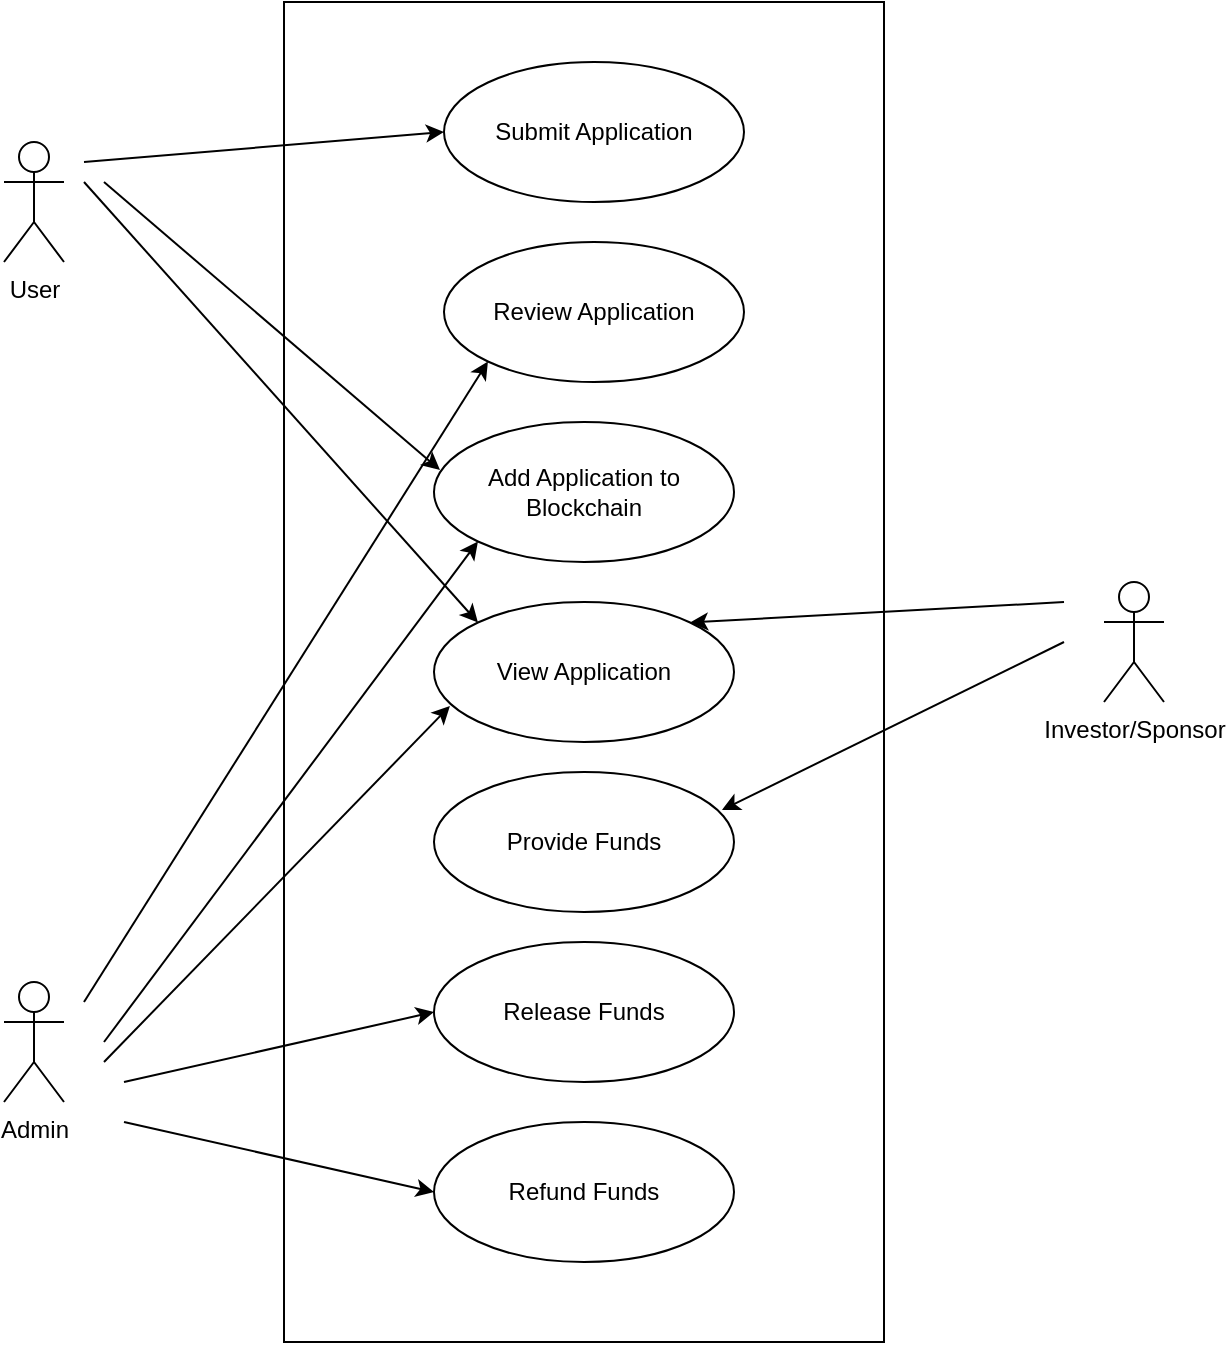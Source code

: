 <mxfile version="16.4.0" type="device" pages="2"><diagram id="Zy9JBJ4ZX3qRkWmX8o7d" name="UseCase"><mxGraphModel dx="2062" dy="857" grid="1" gridSize="10" guides="1" tooltips="1" connect="1" arrows="1" fold="1" page="1" pageScale="1" pageWidth="850" pageHeight="1100" math="0" shadow="0"><root><mxCell id="0"/><mxCell id="1" parent="0"/><mxCell id="dHf0Q_xb1PKBUZ8-v8p1-1" value="User&lt;br&gt;" style="shape=umlActor;verticalLabelPosition=bottom;verticalAlign=top;html=1;outlineConnect=0;" parent="1" vertex="1"><mxGeometry x="130" y="200" width="30" height="60" as="geometry"/></mxCell><mxCell id="dHf0Q_xb1PKBUZ8-v8p1-2" value="Admin" style="shape=umlActor;verticalLabelPosition=bottom;verticalAlign=top;html=1;outlineConnect=0;" parent="1" vertex="1"><mxGeometry x="130" y="620" width="30" height="60" as="geometry"/></mxCell><mxCell id="dHf0Q_xb1PKBUZ8-v8p1-3" value="Investor/Sponsor" style="shape=umlActor;verticalLabelPosition=bottom;verticalAlign=top;html=1;outlineConnect=0;" parent="1" vertex="1"><mxGeometry x="680" y="420" width="30" height="60" as="geometry"/></mxCell><mxCell id="dHf0Q_xb1PKBUZ8-v8p1-5" value="" style="rounded=0;whiteSpace=wrap;html=1;" parent="1" vertex="1"><mxGeometry x="270" y="130" width="300" height="670" as="geometry"/></mxCell><mxCell id="dHf0Q_xb1PKBUZ8-v8p1-7" value="Submit Application" style="ellipse;whiteSpace=wrap;html=1;" parent="1" vertex="1"><mxGeometry x="350" y="160" width="150" height="70" as="geometry"/></mxCell><mxCell id="dHf0Q_xb1PKBUZ8-v8p1-12" value="Review Application" style="ellipse;whiteSpace=wrap;html=1;" parent="1" vertex="1"><mxGeometry x="350" y="250" width="150" height="70" as="geometry"/></mxCell><mxCell id="dHf0Q_xb1PKBUZ8-v8p1-13" value="" style="endArrow=classic;html=1;rounded=0;entryX=0;entryY=0.5;entryDx=0;entryDy=0;" parent="1" target="dHf0Q_xb1PKBUZ8-v8p1-7" edge="1"><mxGeometry width="50" height="50" relative="1" as="geometry"><mxPoint x="170" y="210" as="sourcePoint"/><mxPoint x="230" y="190" as="targetPoint"/></mxGeometry></mxCell><mxCell id="dHf0Q_xb1PKBUZ8-v8p1-14" value="" style="endArrow=classic;html=1;rounded=0;entryX=0;entryY=1;entryDx=0;entryDy=0;" parent="1" target="dHf0Q_xb1PKBUZ8-v8p1-12" edge="1"><mxGeometry width="50" height="50" relative="1" as="geometry"><mxPoint x="170" y="630" as="sourcePoint"/><mxPoint x="380" y="460" as="targetPoint"/></mxGeometry></mxCell><mxCell id="--Sjh3XW9qklX3n09MD7-1" value="Add Application to Blockchain" style="ellipse;whiteSpace=wrap;html=1;" parent="1" vertex="1"><mxGeometry x="345" y="340" width="150" height="70" as="geometry"/></mxCell><mxCell id="--Sjh3XW9qklX3n09MD7-2" value="" style="endArrow=classic;html=1;rounded=0;entryX=0;entryY=1;entryDx=0;entryDy=0;" parent="1" target="--Sjh3XW9qklX3n09MD7-1" edge="1"><mxGeometry width="50" height="50" relative="1" as="geometry"><mxPoint x="180" y="650" as="sourcePoint"/><mxPoint x="290" y="420" as="targetPoint"/></mxGeometry></mxCell><mxCell id="--Sjh3XW9qklX3n09MD7-3" value="View Application" style="ellipse;whiteSpace=wrap;html=1;" parent="1" vertex="1"><mxGeometry x="345" y="430" width="150" height="70" as="geometry"/></mxCell><mxCell id="--Sjh3XW9qklX3n09MD7-4" value="" style="endArrow=classic;html=1;rounded=0;entryX=0;entryY=0;entryDx=0;entryDy=0;" parent="1" target="--Sjh3XW9qklX3n09MD7-3" edge="1"><mxGeometry width="50" height="50" relative="1" as="geometry"><mxPoint x="170" y="220" as="sourcePoint"/><mxPoint x="430" y="420" as="targetPoint"/></mxGeometry></mxCell><mxCell id="--Sjh3XW9qklX3n09MD7-5" value="" style="endArrow=classic;html=1;rounded=0;entryX=0.053;entryY=0.743;entryDx=0;entryDy=0;entryPerimeter=0;" parent="1" target="--Sjh3XW9qklX3n09MD7-3" edge="1"><mxGeometry width="50" height="50" relative="1" as="geometry"><mxPoint x="180" y="660" as="sourcePoint"/><mxPoint x="430" y="420" as="targetPoint"/></mxGeometry></mxCell><mxCell id="--Sjh3XW9qklX3n09MD7-6" value="" style="endArrow=classic;html=1;rounded=0;entryX=1;entryY=0;entryDx=0;entryDy=0;" parent="1" target="--Sjh3XW9qklX3n09MD7-3" edge="1"><mxGeometry width="50" height="50" relative="1" as="geometry"><mxPoint x="660" y="430" as="sourcePoint"/><mxPoint x="430" y="420" as="targetPoint"/></mxGeometry></mxCell><mxCell id="--Sjh3XW9qklX3n09MD7-7" value="Provide Funds" style="ellipse;whiteSpace=wrap;html=1;" parent="1" vertex="1"><mxGeometry x="345" y="515" width="150" height="70" as="geometry"/></mxCell><mxCell id="--Sjh3XW9qklX3n09MD7-8" value="" style="endArrow=classic;html=1;rounded=0;entryX=0.96;entryY=0.271;entryDx=0;entryDy=0;entryPerimeter=0;" parent="1" target="--Sjh3XW9qklX3n09MD7-7" edge="1"><mxGeometry width="50" height="50" relative="1" as="geometry"><mxPoint x="660" y="450" as="sourcePoint"/><mxPoint x="430" y="420" as="targetPoint"/></mxGeometry></mxCell><mxCell id="--Sjh3XW9qklX3n09MD7-10" value="Release Funds" style="ellipse;whiteSpace=wrap;html=1;" parent="1" vertex="1"><mxGeometry x="345" y="600" width="150" height="70" as="geometry"/></mxCell><mxCell id="--Sjh3XW9qklX3n09MD7-13" value="" style="endArrow=classic;html=1;rounded=0;entryX=0;entryY=0.5;entryDx=0;entryDy=0;" parent="1" target="--Sjh3XW9qklX3n09MD7-10" edge="1"><mxGeometry width="50" height="50" relative="1" as="geometry"><mxPoint x="190" y="670" as="sourcePoint"/><mxPoint x="430" y="420" as="targetPoint"/></mxGeometry></mxCell><mxCell id="--Sjh3XW9qklX3n09MD7-14" value="Refund Funds" style="ellipse;whiteSpace=wrap;html=1;" parent="1" vertex="1"><mxGeometry x="345" y="690" width="150" height="70" as="geometry"/></mxCell><mxCell id="--Sjh3XW9qklX3n09MD7-15" value="" style="endArrow=classic;html=1;rounded=0;entryX=0;entryY=0.5;entryDx=0;entryDy=0;" parent="1" target="--Sjh3XW9qklX3n09MD7-14" edge="1"><mxGeometry width="50" height="50" relative="1" as="geometry"><mxPoint x="190" y="690" as="sourcePoint"/><mxPoint x="430" y="420" as="targetPoint"/></mxGeometry></mxCell><mxCell id="QgekcgrwTAzfLdByp8yF-1" value="" style="endArrow=classic;html=1;rounded=0;entryX=0.02;entryY=0.343;entryDx=0;entryDy=0;entryPerimeter=0;" parent="1" target="--Sjh3XW9qklX3n09MD7-1" edge="1"><mxGeometry width="50" height="50" relative="1" as="geometry"><mxPoint x="180" y="220" as="sourcePoint"/><mxPoint x="360" y="205" as="targetPoint"/></mxGeometry></mxCell></root></mxGraphModel></diagram><diagram id="03XG2faqjAo5D18Cz1Bb" name="SequenceDiagram"><mxGraphModel dx="1718" dy="714" grid="1" gridSize="10" guides="1" tooltips="1" connect="1" arrows="1" fold="1" page="1" pageScale="1" pageWidth="850" pageHeight="1100" math="0" shadow="0"><root><mxCell id="uksnth8ftEQH9rIrSXa0-0"/><mxCell id="uksnth8ftEQH9rIrSXa0-1" parent="uksnth8ftEQH9rIrSXa0-0"/><mxCell id="nfOKi13fzPoCCN6vLxXC-1" value="" style="endArrow=none;dashed=1;html=1;rounded=0;startArrow=none;" parent="uksnth8ftEQH9rIrSXa0-1" source="Wxb1cWb_dDyNpflznTS9-14" edge="1"><mxGeometry width="50" height="50" relative="1" as="geometry"><mxPoint x="179.58" y="570" as="sourcePoint"/><mxPoint x="179.58" y="220" as="targetPoint"/></mxGeometry></mxCell><mxCell id="nfOKi13fzPoCCN6vLxXC-2" value="User" style="shape=umlActor;verticalLabelPosition=bottom;verticalAlign=top;html=1;outlineConnect=0;" parent="uksnth8ftEQH9rIrSXa0-1" vertex="1"><mxGeometry x="165" y="130" width="30" height="60" as="geometry"/></mxCell><mxCell id="nfOKi13fzPoCCN6vLxXC-7" value="" style="endArrow=none;dashed=1;html=1;rounded=0;startArrow=none;" parent="uksnth8ftEQH9rIrSXa0-1" source="Wxb1cWb_dDyNpflznTS9-33" edge="1"><mxGeometry width="50" height="50" relative="1" as="geometry"><mxPoint x="289.58" y="570" as="sourcePoint"/><mxPoint x="289.58" y="220" as="targetPoint"/></mxGeometry></mxCell><mxCell id="nfOKi13fzPoCCN6vLxXC-8" value="Admin" style="shape=umlActor;verticalLabelPosition=bottom;verticalAlign=top;html=1;outlineConnect=0;" parent="uksnth8ftEQH9rIrSXa0-1" vertex="1"><mxGeometry x="275" y="130" width="30" height="60" as="geometry"/></mxCell><mxCell id="nfOKi13fzPoCCN6vLxXC-9" value="" style="endArrow=none;dashed=1;html=1;rounded=0;" parent="uksnth8ftEQH9rIrSXa0-1" edge="1"><mxGeometry width="50" height="50" relative="1" as="geometry"><mxPoint x="400" y="1890" as="sourcePoint"/><mxPoint x="399.58" y="220" as="targetPoint"/></mxGeometry></mxCell><mxCell id="nfOKi13fzPoCCN6vLxXC-10" value="Sponser" style="shape=umlActor;verticalLabelPosition=bottom;verticalAlign=top;html=1;outlineConnect=0;" parent="uksnth8ftEQH9rIrSXa0-1" vertex="1"><mxGeometry x="385" y="130" width="30" height="60" as="geometry"/></mxCell><mxCell id="NeM9doQDGKqxCgZ6xbvr-0" value="FrontEnd&amp;nbsp;&lt;br&gt;Controller" style="ellipse;shape=umlControl;whiteSpace=wrap;html=1;" parent="uksnth8ftEQH9rIrSXa0-1" vertex="1"><mxGeometry x="475" y="120" width="70" height="80" as="geometry"/></mxCell><mxCell id="Wxb1cWb_dDyNpflznTS9-0" value="" style="endArrow=none;dashed=1;html=1;rounded=0;startArrow=none;" parent="uksnth8ftEQH9rIrSXa0-1" source="Wxb1cWb_dDyNpflznTS9-16" edge="1"><mxGeometry width="50" height="50" relative="1" as="geometry"><mxPoint x="509.58" y="570" as="sourcePoint"/><mxPoint x="509.58" y="220" as="targetPoint"/></mxGeometry></mxCell><mxCell id="Wxb1cWb_dDyNpflznTS9-1" value="Blockchain (Database)" style="ellipse;shape=umlEntity;whiteSpace=wrap;html=1;" parent="uksnth8ftEQH9rIrSXa0-1" vertex="1"><mxGeometry x="990" y="130" width="70" height="70" as="geometry"/></mxCell><mxCell id="Wxb1cWb_dDyNpflznTS9-2" value="" style="endArrow=none;dashed=1;html=1;rounded=0;startArrow=none;" parent="uksnth8ftEQH9rIrSXa0-1" source="Wxb1cWb_dDyNpflznTS9-22" edge="1"><mxGeometry width="50" height="50" relative="1" as="geometry"><mxPoint x="1024.58" y="570" as="sourcePoint"/><mxPoint x="1024.58" y="220" as="targetPoint"/></mxGeometry></mxCell><mxCell id="Wxb1cWb_dDyNpflznTS9-3" value="Smart Contract&lt;br&gt;" style="ellipse;shape=umlControl;whiteSpace=wrap;html=1;" parent="uksnth8ftEQH9rIrSXa0-1" vertex="1"><mxGeometry x="860" y="120" width="70" height="80" as="geometry"/></mxCell><mxCell id="Wxb1cWb_dDyNpflznTS9-4" value="" style="endArrow=none;dashed=1;html=1;rounded=0;startArrow=none;" parent="uksnth8ftEQH9rIrSXa0-1" source="eIpQOOVHvCL9PMfpq_hJ-10" edge="1"><mxGeometry width="50" height="50" relative="1" as="geometry"><mxPoint x="895" y="890" as="sourcePoint"/><mxPoint x="894.58" y="220" as="targetPoint"/></mxGeometry></mxCell><mxCell id="Wxb1cWb_dDyNpflznTS9-7" value="Web3 API" style="ellipse;shape=umlControl;whiteSpace=wrap;html=1;" parent="uksnth8ftEQH9rIrSXa0-1" vertex="1"><mxGeometry x="605" y="120" width="70" height="80" as="geometry"/></mxCell><mxCell id="Wxb1cWb_dDyNpflznTS9-8" value="" style="endArrow=none;dashed=1;html=1;rounded=0;startArrow=none;" parent="uksnth8ftEQH9rIrSXa0-1" source="Wxb1cWb_dDyNpflznTS9-18" edge="1"><mxGeometry width="50" height="50" relative="1" as="geometry"><mxPoint x="639.58" y="570" as="sourcePoint"/><mxPoint x="639.58" y="220" as="targetPoint"/></mxGeometry></mxCell><mxCell id="Wxb1cWb_dDyNpflznTS9-11" value="Wallet&lt;br&gt;(MetaMask)" style="ellipse;shape=umlControl;whiteSpace=wrap;html=1;" parent="uksnth8ftEQH9rIrSXa0-1" vertex="1"><mxGeometry x="730" y="120" width="70" height="80" as="geometry"/></mxCell><mxCell id="Wxb1cWb_dDyNpflznTS9-12" value="" style="endArrow=none;dashed=1;html=1;rounded=0;startArrow=none;" parent="uksnth8ftEQH9rIrSXa0-1" source="eIpQOOVHvCL9PMfpq_hJ-2" edge="1"><mxGeometry width="50" height="50" relative="1" as="geometry"><mxPoint x="765" y="890" as="sourcePoint"/><mxPoint x="764.58" y="220" as="targetPoint"/></mxGeometry></mxCell><mxCell id="Wxb1cWb_dDyNpflznTS9-14" value="" style="html=1;points=[];perimeter=orthogonalPerimeter;" parent="uksnth8ftEQH9rIrSXa0-1" vertex="1"><mxGeometry x="175" y="240" width="10" height="120" as="geometry"/></mxCell><mxCell id="Wxb1cWb_dDyNpflznTS9-15" value="" style="endArrow=none;dashed=1;html=1;rounded=0;startArrow=none;" parent="uksnth8ftEQH9rIrSXa0-1" source="ZSIbeU9bjB1g7K3B0D74-10" target="Wxb1cWb_dDyNpflznTS9-14" edge="1"><mxGeometry width="50" height="50" relative="1" as="geometry"><mxPoint x="180" y="770" as="sourcePoint"/><mxPoint x="179.58" y="220" as="targetPoint"/></mxGeometry></mxCell><mxCell id="Wxb1cWb_dDyNpflznTS9-16" value="" style="html=1;points=[];perimeter=orthogonalPerimeter;" parent="uksnth8ftEQH9rIrSXa0-1" vertex="1"><mxGeometry x="505" y="240" width="10" height="750" as="geometry"/></mxCell><mxCell id="Wxb1cWb_dDyNpflznTS9-17" value="" style="endArrow=none;dashed=1;html=1;rounded=0;" parent="uksnth8ftEQH9rIrSXa0-1" target="Wxb1cWb_dDyNpflznTS9-16" edge="1"><mxGeometry width="50" height="50" relative="1" as="geometry"><mxPoint x="510" y="1890" as="sourcePoint"/><mxPoint x="509.58" y="220" as="targetPoint"/></mxGeometry></mxCell><mxCell id="Wxb1cWb_dDyNpflznTS9-18" value="" style="html=1;points=[];perimeter=orthogonalPerimeter;" parent="uksnth8ftEQH9rIrSXa0-1" vertex="1"><mxGeometry x="635" y="240" width="10" height="310" as="geometry"/></mxCell><mxCell id="Wxb1cWb_dDyNpflznTS9-19" value="" style="endArrow=none;dashed=1;html=1;rounded=0;startArrow=none;" parent="uksnth8ftEQH9rIrSXa0-1" source="eIpQOOVHvCL9PMfpq_hJ-17" target="Wxb1cWb_dDyNpflznTS9-18" edge="1"><mxGeometry width="50" height="50" relative="1" as="geometry"><mxPoint x="640" y="1010" as="sourcePoint"/><mxPoint x="639.58" y="220" as="targetPoint"/></mxGeometry></mxCell><mxCell id="Wxb1cWb_dDyNpflznTS9-20" value="" style="html=1;points=[];perimeter=orthogonalPerimeter;" parent="uksnth8ftEQH9rIrSXa0-1" vertex="1"><mxGeometry x="760" y="240" width="10" height="310" as="geometry"/></mxCell><mxCell id="Wxb1cWb_dDyNpflznTS9-21" value="" style="html=1;points=[];perimeter=orthogonalPerimeter;" parent="uksnth8ftEQH9rIrSXa0-1" vertex="1"><mxGeometry x="890" y="300" width="10" height="240" as="geometry"/></mxCell><mxCell id="Wxb1cWb_dDyNpflznTS9-22" value="" style="html=1;points=[];perimeter=orthogonalPerimeter;" parent="uksnth8ftEQH9rIrSXa0-1" vertex="1"><mxGeometry x="1020" y="310" width="10" height="230" as="geometry"/></mxCell><mxCell id="Wxb1cWb_dDyNpflznTS9-23" value="" style="endArrow=none;dashed=1;html=1;rounded=0;startArrow=none;" parent="uksnth8ftEQH9rIrSXa0-1" source="eIpQOOVHvCL9PMfpq_hJ-32" target="Wxb1cWb_dDyNpflznTS9-22" edge="1"><mxGeometry width="50" height="50" relative="1" as="geometry"><mxPoint x="1025" y="1150" as="sourcePoint"/><mxPoint x="1024.58" y="220" as="targetPoint"/></mxGeometry></mxCell><mxCell id="Wxb1cWb_dDyNpflznTS9-25" value="Provide&amp;nbsp;Details" style="html=1;verticalAlign=bottom;endArrow=block;rounded=0;" parent="uksnth8ftEQH9rIrSXa0-1" edge="1"><mxGeometry width="80" relative="1" as="geometry"><mxPoint x="185" y="270" as="sourcePoint"/><mxPoint x="500" y="270" as="targetPoint"/></mxGeometry></mxCell><mxCell id="Wxb1cWb_dDyNpflznTS9-26" value="Submit Application" style="html=1;verticalAlign=bottom;endArrow=block;rounded=0;" parent="uksnth8ftEQH9rIrSXa0-1" edge="1"><mxGeometry width="80" relative="1" as="geometry"><mxPoint x="515" y="270" as="sourcePoint"/><mxPoint x="630" y="270" as="targetPoint"/></mxGeometry></mxCell><mxCell id="Wxb1cWb_dDyNpflznTS9-27" value="Transaction&lt;br&gt;Authentication" style="html=1;verticalAlign=bottom;endArrow=block;rounded=0;" parent="uksnth8ftEQH9rIrSXa0-1" edge="1"><mxGeometry width="80" relative="1" as="geometry"><mxPoint x="645" y="270" as="sourcePoint"/><mxPoint x="760" y="270" as="targetPoint"/></mxGeometry></mxCell><mxCell id="Wxb1cWb_dDyNpflznTS9-28" value="Authentication&lt;br&gt;&amp;nbsp;Confirmation" style="html=1;verticalAlign=bottom;endArrow=open;dashed=1;endSize=8;rounded=0;" parent="uksnth8ftEQH9rIrSXa0-1" target="Wxb1cWb_dDyNpflznTS9-14" edge="1"><mxGeometry x="-0.789" y="20" relative="1" as="geometry"><mxPoint x="760" y="300" as="sourcePoint"/><mxPoint x="680" y="300" as="targetPoint"/><mxPoint as="offset"/></mxGeometry></mxCell><mxCell id="Wxb1cWb_dDyNpflznTS9-29" value="Authenticate&amp;nbsp;" style="html=1;verticalAlign=bottom;endArrow=block;rounded=0;" parent="uksnth8ftEQH9rIrSXa0-1" edge="1"><mxGeometry width="80" relative="1" as="geometry"><mxPoint x="185" y="330" as="sourcePoint"/><mxPoint x="757" y="330" as="targetPoint"/></mxGeometry></mxCell><mxCell id="Wxb1cWb_dDyNpflznTS9-30" value="Add Application" style="html=1;verticalAlign=bottom;endArrow=block;rounded=0;" parent="uksnth8ftEQH9rIrSXa0-1" edge="1"><mxGeometry width="80" relative="1" as="geometry"><mxPoint x="770" y="330" as="sourcePoint"/><mxPoint x="890" y="330" as="targetPoint"/></mxGeometry></mxCell><mxCell id="Wxb1cWb_dDyNpflznTS9-31" value="Add to Blockchain" style="html=1;verticalAlign=bottom;endArrow=block;rounded=0;" parent="uksnth8ftEQH9rIrSXa0-1" edge="1"><mxGeometry width="80" relative="1" as="geometry"><mxPoint x="900" y="330" as="sourcePoint"/><mxPoint x="1020" y="330" as="targetPoint"/></mxGeometry></mxCell><mxCell id="Wxb1cWb_dDyNpflznTS9-33" value="" style="html=1;points=[];perimeter=orthogonalPerimeter;" parent="uksnth8ftEQH9rIrSXa0-1" vertex="1"><mxGeometry x="285" y="350" width="10" height="140" as="geometry"/></mxCell><mxCell id="Wxb1cWb_dDyNpflznTS9-34" value="" style="endArrow=none;dashed=1;html=1;rounded=0;startArrow=none;" parent="uksnth8ftEQH9rIrSXa0-1" source="ZSIbeU9bjB1g7K3B0D74-8" target="Wxb1cWb_dDyNpflznTS9-33" edge="1"><mxGeometry width="50" height="50" relative="1" as="geometry"><mxPoint x="290" y="770.833" as="sourcePoint"/><mxPoint x="289.58" y="220" as="targetPoint"/></mxGeometry></mxCell><mxCell id="Wxb1cWb_dDyNpflznTS9-35" value="View Pending Applications" style="html=1;verticalAlign=bottom;endArrow=block;rounded=0;" parent="uksnth8ftEQH9rIrSXa0-1" edge="1"><mxGeometry width="80" relative="1" as="geometry"><mxPoint x="295" y="360" as="sourcePoint"/><mxPoint x="500" y="360" as="targetPoint"/></mxGeometry></mxCell><mxCell id="Wxb1cWb_dDyNpflznTS9-36" value="View Applications" style="html=1;verticalAlign=bottom;endArrow=block;rounded=0;" parent="uksnth8ftEQH9rIrSXa0-1" edge="1"><mxGeometry width="80" relative="1" as="geometry"><mxPoint x="515" y="360" as="sourcePoint"/><mxPoint x="630" y="360" as="targetPoint"/></mxGeometry></mxCell><mxCell id="Wxb1cWb_dDyNpflznTS9-37" value="View Applications" style="html=1;verticalAlign=bottom;endArrow=block;rounded=0;" parent="uksnth8ftEQH9rIrSXa0-1" edge="1"><mxGeometry width="80" relative="1" as="geometry"><mxPoint x="645" y="360" as="sourcePoint"/><mxPoint x="880" y="360" as="targetPoint"/></mxGeometry></mxCell><mxCell id="Wxb1cWb_dDyNpflznTS9-38" value="Get Application" style="html=1;verticalAlign=bottom;endArrow=block;rounded=0;" parent="uksnth8ftEQH9rIrSXa0-1" edge="1"><mxGeometry width="80" relative="1" as="geometry"><mxPoint x="900" y="360" as="sourcePoint"/><mxPoint x="1010" y="360" as="targetPoint"/></mxGeometry></mxCell><mxCell id="Wxb1cWb_dDyNpflznTS9-39" value="Applications" style="html=1;verticalAlign=bottom;endArrow=open;dashed=1;endSize=8;rounded=0;" parent="uksnth8ftEQH9rIrSXa0-1" edge="1"><mxGeometry relative="1" as="geometry"><mxPoint x="1020" y="384.58" as="sourcePoint"/><mxPoint x="520" y="385" as="targetPoint"/></mxGeometry></mxCell><mxCell id="Wxb1cWb_dDyNpflznTS9-40" value="Pending Applications" style="html=1;verticalAlign=bottom;endArrow=open;dashed=1;endSize=8;rounded=0;" parent="uksnth8ftEQH9rIrSXa0-1" edge="1"><mxGeometry relative="1" as="geometry"><mxPoint x="505" y="384.58" as="sourcePoint"/><mxPoint x="300" y="385" as="targetPoint"/></mxGeometry></mxCell><mxCell id="Wxb1cWb_dDyNpflznTS9-41" value="Approve/Reject Application" style="html=1;verticalAlign=bottom;endArrow=block;rounded=0;" parent="uksnth8ftEQH9rIrSXa0-1" edge="1"><mxGeometry width="80" relative="1" as="geometry"><mxPoint x="295" y="420" as="sourcePoint"/><mxPoint x="500" y="420" as="targetPoint"/></mxGeometry></mxCell><mxCell id="dFSs4B_VdGzSyK7x8i8S-0" value="Update Application" style="html=1;verticalAlign=bottom;endArrow=block;rounded=0;" parent="uksnth8ftEQH9rIrSXa0-1" edge="1"><mxGeometry width="80" relative="1" as="geometry"><mxPoint x="515" y="420" as="sourcePoint"/><mxPoint x="630" y="420" as="targetPoint"/></mxGeometry></mxCell><mxCell id="dFSs4B_VdGzSyK7x8i8S-1" value="Transaction &lt;br&gt;Authentication" style="html=1;verticalAlign=bottom;endArrow=block;rounded=0;" parent="uksnth8ftEQH9rIrSXa0-1" edge="1"><mxGeometry x="0.048" width="80" relative="1" as="geometry"><mxPoint x="645" y="420" as="sourcePoint"/><mxPoint x="750" y="420" as="targetPoint"/><mxPoint as="offset"/></mxGeometry></mxCell><mxCell id="dFSs4B_VdGzSyK7x8i8S-2" value="Authentication&lt;br&gt;&amp;nbsp;Confirmation" style="html=1;verticalAlign=bottom;endArrow=open;dashed=1;endSize=8;rounded=0;" parent="uksnth8ftEQH9rIrSXa0-1" edge="1"><mxGeometry x="-0.789" y="20" relative="1" as="geometry"><mxPoint x="760" y="440" as="sourcePoint"/><mxPoint x="300" y="440" as="targetPoint"/><mxPoint as="offset"/></mxGeometry></mxCell><mxCell id="dFSs4B_VdGzSyK7x8i8S-4" value="Authenticate" style="html=1;verticalAlign=bottom;endArrow=block;rounded=0;" parent="uksnth8ftEQH9rIrSXa0-1" edge="1"><mxGeometry width="80" relative="1" as="geometry"><mxPoint x="295" y="470" as="sourcePoint"/><mxPoint x="750" y="470" as="targetPoint"/></mxGeometry></mxCell><mxCell id="dFSs4B_VdGzSyK7x8i8S-5" value="Update Application" style="html=1;verticalAlign=bottom;endArrow=block;rounded=0;" parent="uksnth8ftEQH9rIrSXa0-1" edge="1"><mxGeometry width="80" relative="1" as="geometry"><mxPoint x="770" y="470" as="sourcePoint"/><mxPoint x="880" y="470" as="targetPoint"/></mxGeometry></mxCell><mxCell id="dFSs4B_VdGzSyK7x8i8S-6" value="Add to Blockchain" style="html=1;verticalAlign=bottom;endArrow=block;rounded=0;" parent="uksnth8ftEQH9rIrSXa0-1" edge="1"><mxGeometry width="80" relative="1" as="geometry"><mxPoint x="900" y="470" as="sourcePoint"/><mxPoint x="1020" y="470" as="targetPoint"/></mxGeometry></mxCell><mxCell id="ZSIbeU9bjB1g7K3B0D74-1" value="Get Application Details" style="html=1;verticalAlign=bottom;endArrow=block;rounded=0;" parent="uksnth8ftEQH9rIrSXa0-1" edge="1"><mxGeometry width="80" relative="1" as="geometry"><mxPoint x="515" y="500" as="sourcePoint"/><mxPoint x="630" y="500" as="targetPoint"/></mxGeometry></mxCell><mxCell id="ZSIbeU9bjB1g7K3B0D74-2" value="Get Application Details" style="html=1;verticalAlign=bottom;endArrow=block;rounded=0;" parent="uksnth8ftEQH9rIrSXa0-1" edge="1"><mxGeometry width="80" relative="1" as="geometry"><mxPoint x="645" y="500" as="sourcePoint"/><mxPoint x="880" y="500" as="targetPoint"/></mxGeometry></mxCell><mxCell id="ZSIbeU9bjB1g7K3B0D74-4" value="Get Details" style="html=1;verticalAlign=bottom;endArrow=block;rounded=0;" parent="uksnth8ftEQH9rIrSXa0-1" edge="1"><mxGeometry width="80" relative="1" as="geometry"><mxPoint x="900" y="500" as="sourcePoint"/><mxPoint x="1010" y="500" as="targetPoint"/></mxGeometry></mxCell><mxCell id="ZSIbeU9bjB1g7K3B0D74-5" value="Application Details" style="html=1;verticalAlign=bottom;endArrow=open;dashed=1;endSize=8;rounded=0;" parent="uksnth8ftEQH9rIrSXa0-1" edge="1"><mxGeometry relative="1" as="geometry"><mxPoint x="1020" y="530" as="sourcePoint"/><mxPoint x="520" y="530" as="targetPoint"/></mxGeometry></mxCell><mxCell id="ZSIbeU9bjB1g7K3B0D74-7" value="" style="html=1;points=[];perimeter=orthogonalPerimeter;" parent="uksnth8ftEQH9rIrSXa0-1" vertex="1"><mxGeometry x="395" y="550" width="10" height="250" as="geometry"/></mxCell><mxCell id="ZSIbeU9bjB1g7K3B0D74-8" value="" style="html=1;points=[];perimeter=orthogonalPerimeter;" parent="uksnth8ftEQH9rIrSXa0-1" vertex="1"><mxGeometry x="285" y="550" width="10" height="140" as="geometry"/></mxCell><mxCell id="ZSIbeU9bjB1g7K3B0D74-9" value="" style="endArrow=none;dashed=1;html=1;rounded=0;startArrow=none;" parent="uksnth8ftEQH9rIrSXa0-1" source="eIpQOOVHvCL9PMfpq_hJ-26" target="ZSIbeU9bjB1g7K3B0D74-8" edge="1"><mxGeometry width="50" height="50" relative="1" as="geometry"><mxPoint x="290" y="1150" as="sourcePoint"/><mxPoint x="290" y="490" as="targetPoint"/></mxGeometry></mxCell><mxCell id="ZSIbeU9bjB1g7K3B0D74-10" value="" style="html=1;points=[];perimeter=orthogonalPerimeter;" parent="uksnth8ftEQH9rIrSXa0-1" vertex="1"><mxGeometry x="175" y="550" width="10" height="140" as="geometry"/></mxCell><mxCell id="ZSIbeU9bjB1g7K3B0D74-11" value="" style="endArrow=none;dashed=1;html=1;rounded=0;startArrow=none;" parent="uksnth8ftEQH9rIrSXa0-1" source="tftpNTv-DVqLeaWmgD3U-3" target="ZSIbeU9bjB1g7K3B0D74-10" edge="1"><mxGeometry width="50" height="50" relative="1" as="geometry"><mxPoint x="180" y="1330" as="sourcePoint"/><mxPoint x="180" y="360" as="targetPoint"/></mxGeometry></mxCell><mxCell id="rqhKUWP6pF3QXV8z4ZJy-3" value="View Applications" style="html=1;verticalAlign=bottom;endArrow=block;rounded=0;" parent="uksnth8ftEQH9rIrSXa0-1" edge="1"><mxGeometry width="80" relative="1" as="geometry"><mxPoint x="185" y="570" as="sourcePoint"/><mxPoint x="500" y="570" as="targetPoint"/></mxGeometry></mxCell><mxCell id="rqhKUWP6pF3QXV8z4ZJy-4" value="View Applications" style="html=1;verticalAlign=bottom;endArrow=block;rounded=0;" parent="uksnth8ftEQH9rIrSXa0-1" edge="1"><mxGeometry width="80" relative="1" as="geometry"><mxPoint x="295" y="590" as="sourcePoint"/><mxPoint x="500" y="590" as="targetPoint"/></mxGeometry></mxCell><mxCell id="rqhKUWP6pF3QXV8z4ZJy-5" value="View Applications" style="html=1;verticalAlign=bottom;endArrow=block;rounded=0;" parent="uksnth8ftEQH9rIrSXa0-1" edge="1"><mxGeometry width="80" relative="1" as="geometry"><mxPoint x="405" y="610" as="sourcePoint"/><mxPoint x="500" y="610" as="targetPoint"/></mxGeometry></mxCell><mxCell id="rqhKUWP6pF3QXV8z4ZJy-6" value="Display Applications" style="html=1;verticalAlign=bottom;endArrow=open;dashed=1;endSize=8;rounded=0;" parent="uksnth8ftEQH9rIrSXa0-1" edge="1"><mxGeometry relative="1" as="geometry"><mxPoint x="505" y="640" as="sourcePoint"/><mxPoint x="190" y="640" as="targetPoint"/></mxGeometry></mxCell><mxCell id="rqhKUWP6pF3QXV8z4ZJy-7" value="Display Applications" style="html=1;verticalAlign=bottom;endArrow=open;dashed=1;endSize=8;rounded=0;" parent="uksnth8ftEQH9rIrSXa0-1" edge="1"><mxGeometry relative="1" as="geometry"><mxPoint x="505" y="660" as="sourcePoint"/><mxPoint x="300" y="660" as="targetPoint"/></mxGeometry></mxCell><mxCell id="rqhKUWP6pF3QXV8z4ZJy-8" value="Display Applications" style="html=1;verticalAlign=bottom;endArrow=open;dashed=1;endSize=8;rounded=0;" parent="uksnth8ftEQH9rIrSXa0-1" target="ZSIbeU9bjB1g7K3B0D74-7" edge="1"><mxGeometry relative="1" as="geometry"><mxPoint x="500" y="680" as="sourcePoint"/><mxPoint x="415" y="680" as="targetPoint"/></mxGeometry></mxCell><mxCell id="eIpQOOVHvCL9PMfpq_hJ-0" value="Donate" style="html=1;verticalAlign=bottom;endArrow=block;rounded=0;" parent="uksnth8ftEQH9rIrSXa0-1" edge="1"><mxGeometry width="80" relative="1" as="geometry"><mxPoint x="405" y="710" as="sourcePoint"/><mxPoint x="500" y="710" as="targetPoint"/></mxGeometry></mxCell><mxCell id="eIpQOOVHvCL9PMfpq_hJ-2" value="" style="html=1;points=[];perimeter=orthogonalPerimeter;" parent="uksnth8ftEQH9rIrSXa0-1" vertex="1"><mxGeometry x="760" y="690" width="10" height="100" as="geometry"/></mxCell><mxCell id="eIpQOOVHvCL9PMfpq_hJ-3" value="" style="endArrow=none;dashed=1;html=1;rounded=0;startArrow=none;" parent="uksnth8ftEQH9rIrSXa0-1" source="eIpQOOVHvCL9PMfpq_hJ-22" target="eIpQOOVHvCL9PMfpq_hJ-2" edge="1"><mxGeometry width="50" height="50" relative="1" as="geometry"><mxPoint x="765" y="1150" as="sourcePoint"/><mxPoint x="764.58" y="220" as="targetPoint"/></mxGeometry></mxCell><mxCell id="eIpQOOVHvCL9PMfpq_hJ-4" value="Donate" style="html=1;verticalAlign=bottom;endArrow=block;rounded=0;" parent="uksnth8ftEQH9rIrSXa0-1" edge="1"><mxGeometry width="80" relative="1" as="geometry"><mxPoint x="515" y="710" as="sourcePoint"/><mxPoint x="750" y="710" as="targetPoint"/></mxGeometry></mxCell><mxCell id="eIpQOOVHvCL9PMfpq_hJ-6" value="Authentication&lt;br&gt;Confirmation" style="html=1;verticalAlign=bottom;endArrow=open;dashed=1;endSize=8;rounded=0;" parent="uksnth8ftEQH9rIrSXa0-1" edge="1"><mxGeometry relative="1" as="geometry"><mxPoint x="760" y="740" as="sourcePoint"/><mxPoint x="410" y="740" as="targetPoint"/></mxGeometry></mxCell><mxCell id="eIpQOOVHvCL9PMfpq_hJ-7" value="Authenticate" style="html=1;verticalAlign=bottom;endArrow=block;rounded=0;" parent="uksnth8ftEQH9rIrSXa0-1" edge="1"><mxGeometry width="80" relative="1" as="geometry"><mxPoint x="405" y="770" as="sourcePoint"/><mxPoint x="750" y="770" as="targetPoint"/></mxGeometry></mxCell><mxCell id="eIpQOOVHvCL9PMfpq_hJ-9" value="Receive Donation" style="html=1;verticalAlign=bottom;endArrow=block;rounded=0;" parent="uksnth8ftEQH9rIrSXa0-1" edge="1"><mxGeometry width="80" relative="1" as="geometry"><mxPoint x="770" y="770" as="sourcePoint"/><mxPoint x="880" y="770" as="targetPoint"/></mxGeometry></mxCell><mxCell id="eIpQOOVHvCL9PMfpq_hJ-10" value="" style="html=1;points=[];perimeter=orthogonalPerimeter;" parent="uksnth8ftEQH9rIrSXa0-1" vertex="1"><mxGeometry x="890" y="750" width="10" height="40" as="geometry"/></mxCell><mxCell id="eIpQOOVHvCL9PMfpq_hJ-11" value="" style="endArrow=none;dashed=1;html=1;rounded=0;startArrow=none;" parent="uksnth8ftEQH9rIrSXa0-1" source="eIpQOOVHvCL9PMfpq_hJ-30" target="eIpQOOVHvCL9PMfpq_hJ-10" edge="1"><mxGeometry width="50" height="50" relative="1" as="geometry"><mxPoint x="895" y="1150" as="sourcePoint"/><mxPoint x="894.58" y="220" as="targetPoint"/></mxGeometry></mxCell><mxCell id="eIpQOOVHvCL9PMfpq_hJ-12" value="Transact" style="html=1;verticalAlign=bottom;endArrow=block;rounded=0;" parent="uksnth8ftEQH9rIrSXa0-1" edge="1"><mxGeometry width="80" relative="1" as="geometry"><mxPoint x="900" y="769.58" as="sourcePoint"/><mxPoint x="1010" y="770" as="targetPoint"/></mxGeometry></mxCell><mxCell id="eIpQOOVHvCL9PMfpq_hJ-13" value="" style="html=1;points=[];perimeter=orthogonalPerimeter;" parent="uksnth8ftEQH9rIrSXa0-1" vertex="1"><mxGeometry x="1020" y="750" width="10" height="40" as="geometry"/></mxCell><mxCell id="eIpQOOVHvCL9PMfpq_hJ-16" value="Transfer donation &lt;br&gt;to the User" style="html=1;verticalAlign=bottom;endArrow=block;rounded=0;" parent="uksnth8ftEQH9rIrSXa0-1" edge="1"><mxGeometry width="80" relative="1" as="geometry"><mxPoint x="515" y="900" as="sourcePoint"/><mxPoint x="630" y="900" as="targetPoint"/></mxGeometry></mxCell><mxCell id="eIpQOOVHvCL9PMfpq_hJ-17" value="" style="html=1;points=[];perimeter=orthogonalPerimeter;" parent="uksnth8ftEQH9rIrSXa0-1" vertex="1"><mxGeometry x="635" y="880" width="10" height="40" as="geometry"/></mxCell><mxCell id="eIpQOOVHvCL9PMfpq_hJ-18" value="" style="endArrow=none;dashed=1;html=1;rounded=0;" parent="uksnth8ftEQH9rIrSXa0-1" target="eIpQOOVHvCL9PMfpq_hJ-17" edge="1"><mxGeometry width="50" height="50" relative="1" as="geometry"><mxPoint x="640" y="1890" as="sourcePoint"/><mxPoint x="640" y="550" as="targetPoint"/></mxGeometry></mxCell><mxCell id="eIpQOOVHvCL9PMfpq_hJ-19" value="" style="html=1;points=[];perimeter=orthogonalPerimeter;" parent="uksnth8ftEQH9rIrSXa0-1" vertex="1"><mxGeometry x="515" y="820" width="10" height="40" as="geometry"/></mxCell><mxCell id="eIpQOOVHvCL9PMfpq_hJ-20" value="Check Progress" style="edgeStyle=orthogonalEdgeStyle;html=1;align=left;spacingLeft=2;endArrow=block;rounded=0;" parent="uksnth8ftEQH9rIrSXa0-1" edge="1"><mxGeometry relative="1" as="geometry"><mxPoint x="530" y="850" as="sourcePoint"/><Array as="points"><mxPoint x="520" y="850"/><mxPoint x="600" y="850"/><mxPoint x="600" y="830"/><mxPoint x="550" y="830"/></Array><mxPoint x="530" y="830" as="targetPoint"/></mxGeometry></mxCell><mxCell id="eIpQOOVHvCL9PMfpq_hJ-21" value="Transaction &lt;br&gt;Authentication" style="html=1;verticalAlign=bottom;endArrow=block;rounded=0;" parent="uksnth8ftEQH9rIrSXa0-1" target="eIpQOOVHvCL9PMfpq_hJ-22" edge="1"><mxGeometry width="80" relative="1" as="geometry"><mxPoint x="645" y="900" as="sourcePoint"/><mxPoint x="725" y="900" as="targetPoint"/></mxGeometry></mxCell><mxCell id="eIpQOOVHvCL9PMfpq_hJ-22" value="" style="html=1;points=[];perimeter=orthogonalPerimeter;" parent="uksnth8ftEQH9rIrSXa0-1" vertex="1"><mxGeometry x="760" y="870" width="10" height="140" as="geometry"/></mxCell><mxCell id="eIpQOOVHvCL9PMfpq_hJ-23" value="" style="endArrow=none;dashed=1;html=1;rounded=0;" parent="uksnth8ftEQH9rIrSXa0-1" target="eIpQOOVHvCL9PMfpq_hJ-22" edge="1"><mxGeometry width="50" height="50" relative="1" as="geometry"><mxPoint x="765" y="1890" as="sourcePoint"/><mxPoint x="765" y="840" as="targetPoint"/></mxGeometry></mxCell><mxCell id="eIpQOOVHvCL9PMfpq_hJ-24" value="Authentication&lt;br&gt;Confirmation" style="html=1;verticalAlign=bottom;endArrow=open;dashed=1;endSize=8;rounded=0;startArrow=none;exitX=-0.383;exitY=0.489;exitDx=0;exitDy=0;exitPerimeter=0;" parent="uksnth8ftEQH9rIrSXa0-1" source="eIpQOOVHvCL9PMfpq_hJ-22" edge="1"><mxGeometry relative="1" as="geometry"><mxPoint x="525" y="939.75" as="sourcePoint"/><mxPoint x="300" y="939.58" as="targetPoint"/></mxGeometry></mxCell><mxCell id="eIpQOOVHvCL9PMfpq_hJ-26" value="" style="html=1;points=[];perimeter=orthogonalPerimeter;" parent="uksnth8ftEQH9rIrSXa0-1" vertex="1"><mxGeometry x="285" y="885" width="10" height="105" as="geometry"/></mxCell><mxCell id="eIpQOOVHvCL9PMfpq_hJ-27" value="" style="endArrow=none;dashed=1;html=1;rounded=0;" parent="uksnth8ftEQH9rIrSXa0-1" target="eIpQOOVHvCL9PMfpq_hJ-26" edge="1"><mxGeometry width="50" height="50" relative="1" as="geometry"><mxPoint x="290" y="1890" as="sourcePoint"/><mxPoint x="290" y="690" as="targetPoint"/></mxGeometry></mxCell><mxCell id="eIpQOOVHvCL9PMfpq_hJ-28" value="Authenticate" style="html=1;verticalAlign=bottom;endArrow=block;rounded=0;" parent="uksnth8ftEQH9rIrSXa0-1" edge="1"><mxGeometry width="80" relative="1" as="geometry"><mxPoint x="295" y="970" as="sourcePoint"/><mxPoint x="750" y="970" as="targetPoint"/></mxGeometry></mxCell><mxCell id="eIpQOOVHvCL9PMfpq_hJ-29" value="Transfer" style="html=1;verticalAlign=bottom;endArrow=block;rounded=0;" parent="uksnth8ftEQH9rIrSXa0-1" target="eIpQOOVHvCL9PMfpq_hJ-30" edge="1"><mxGeometry width="80" relative="1" as="geometry"><mxPoint x="770" y="970" as="sourcePoint"/><mxPoint x="850" y="970" as="targetPoint"/></mxGeometry></mxCell><mxCell id="eIpQOOVHvCL9PMfpq_hJ-30" value="" style="html=1;points=[];perimeter=orthogonalPerimeter;" parent="uksnth8ftEQH9rIrSXa0-1" vertex="1"><mxGeometry x="890" y="950" width="10" height="40" as="geometry"/></mxCell><mxCell id="eIpQOOVHvCL9PMfpq_hJ-31" value="" style="endArrow=none;dashed=1;html=1;rounded=0;" parent="uksnth8ftEQH9rIrSXa0-1" target="eIpQOOVHvCL9PMfpq_hJ-30" edge="1"><mxGeometry width="50" height="50" relative="1" as="geometry"><mxPoint x="895" y="1890" as="sourcePoint"/><mxPoint x="895" y="810" as="targetPoint"/></mxGeometry></mxCell><mxCell id="eIpQOOVHvCL9PMfpq_hJ-32" value="" style="html=1;points=[];perimeter=orthogonalPerimeter;" parent="uksnth8ftEQH9rIrSXa0-1" vertex="1"><mxGeometry x="1020" y="950" width="10" height="40" as="geometry"/></mxCell><mxCell id="eIpQOOVHvCL9PMfpq_hJ-33" value="" style="endArrow=none;dashed=1;html=1;rounded=0;" parent="uksnth8ftEQH9rIrSXa0-1" target="eIpQOOVHvCL9PMfpq_hJ-32" edge="1"><mxGeometry width="50" height="50" relative="1" as="geometry"><mxPoint x="1025" y="1890" as="sourcePoint"/><mxPoint x="1025" y="570" as="targetPoint"/></mxGeometry></mxCell><mxCell id="eIpQOOVHvCL9PMfpq_hJ-34" value="Transact" style="html=1;verticalAlign=bottom;endArrow=block;rounded=0;" parent="uksnth8ftEQH9rIrSXa0-1" edge="1"><mxGeometry width="80" relative="1" as="geometry"><mxPoint x="900" y="969.58" as="sourcePoint"/><mxPoint x="1010" y="970" as="targetPoint"/></mxGeometry></mxCell><mxCell id="tftpNTv-DVqLeaWmgD3U-2" value="Transfer Donation" style="html=1;verticalAlign=bottom;endArrow=block;rounded=0;" parent="uksnth8ftEQH9rIrSXa0-1" edge="1"><mxGeometry width="80" relative="1" as="geometry"><mxPoint x="295" y="899.58" as="sourcePoint"/><mxPoint x="500" y="900" as="targetPoint"/></mxGeometry></mxCell><mxCell id="tftpNTv-DVqLeaWmgD3U-3" value="" style="html=1;points=[];perimeter=orthogonalPerimeter;" parent="uksnth8ftEQH9rIrSXa0-1" vertex="1"><mxGeometry x="175" y="830" width="10" height="60" as="geometry"/></mxCell><mxCell id="tftpNTv-DVqLeaWmgD3U-4" value="" style="endArrow=none;dashed=1;html=1;rounded=0;" parent="uksnth8ftEQH9rIrSXa0-1" target="tftpNTv-DVqLeaWmgD3U-3" edge="1"><mxGeometry width="50" height="50" relative="1" as="geometry"><mxPoint x="180" y="1890" as="sourcePoint"/><mxPoint x="180" y="690" as="targetPoint"/></mxGeometry></mxCell><mxCell id="tftpNTv-DVqLeaWmgD3U-5" value="Provide Milestone&lt;br&gt;Progress/Proof" style="html=1;verticalAlign=bottom;endArrow=block;rounded=0;" parent="uksnth8ftEQH9rIrSXa0-1" edge="1"><mxGeometry width="80" relative="1" as="geometry"><mxPoint x="185" y="840" as="sourcePoint"/><mxPoint x="500" y="840" as="targetPoint"/></mxGeometry></mxCell><mxCell id="tftpNTv-DVqLeaWmgD3U-7" value="If" style="shape=umlFrame;whiteSpace=wrap;html=1;" parent="uksnth8ftEQH9rIrSXa0-1" vertex="1"><mxGeometry x="100" y="800" width="980" height="220" as="geometry"/></mxCell><mxCell id="tftpNTv-DVqLeaWmgD3U-10" value="Milestone Achieved" style="text;html=1;strokeColor=none;fillColor=none;align=center;verticalAlign=middle;whiteSpace=wrap;rounded=0;" parent="uksnth8ftEQH9rIrSXa0-1" vertex="1"><mxGeometry x="110" y="840" width="45" height="30" as="geometry"/></mxCell><mxCell id="tftpNTv-DVqLeaWmgD3U-11" value="If" style="shape=umlFrame;whiteSpace=wrap;html=1;" parent="uksnth8ftEQH9rIrSXa0-1" vertex="1"><mxGeometry x="100" y="1020" width="980" height="260" as="geometry"/></mxCell><mxCell id="tftpNTv-DVqLeaWmgD3U-12" value="" style="html=1;points=[];perimeter=orthogonalPerimeter;" parent="uksnth8ftEQH9rIrSXa0-1" vertex="1"><mxGeometry x="285" y="1050" width="10" height="120" as="geometry"/></mxCell><mxCell id="tftpNTv-DVqLeaWmgD3U-13" value="Initiate&lt;br&gt;&amp;nbsp;Refund" style="html=1;verticalAlign=bottom;endArrow=block;rounded=0;" parent="uksnth8ftEQH9rIrSXa0-1" target="tftpNTv-DVqLeaWmgD3U-14" edge="1"><mxGeometry width="80" relative="1" as="geometry"><mxPoint x="295" y="1070" as="sourcePoint"/><mxPoint x="375" y="1070" as="targetPoint"/></mxGeometry></mxCell><mxCell id="tftpNTv-DVqLeaWmgD3U-14" value="" style="html=1;points=[];perimeter=orthogonalPerimeter;" parent="uksnth8ftEQH9rIrSXa0-1" vertex="1"><mxGeometry x="505" y="1040" width="10" height="140" as="geometry"/></mxCell><mxCell id="tftpNTv-DVqLeaWmgD3U-18" value="Initiate&lt;br&gt;Refund" style="html=1;verticalAlign=bottom;endArrow=block;rounded=0;" parent="uksnth8ftEQH9rIrSXa0-1" target="tftpNTv-DVqLeaWmgD3U-19" edge="1"><mxGeometry width="80" relative="1" as="geometry"><mxPoint x="515" y="1070" as="sourcePoint"/><mxPoint x="595" y="1070" as="targetPoint"/></mxGeometry></mxCell><mxCell id="tftpNTv-DVqLeaWmgD3U-19" value="" style="html=1;points=[];perimeter=orthogonalPerimeter;" parent="uksnth8ftEQH9rIrSXa0-1" vertex="1"><mxGeometry x="635" y="1040" width="10" height="100" as="geometry"/></mxCell><mxCell id="tftpNTv-DVqLeaWmgD3U-20" value="Transaction &lt;br&gt;Authentication" style="html=1;verticalAlign=bottom;endArrow=block;rounded=0;" parent="uksnth8ftEQH9rIrSXa0-1" target="tftpNTv-DVqLeaWmgD3U-21" edge="1"><mxGeometry width="80" relative="1" as="geometry"><mxPoint x="645" y="1070" as="sourcePoint"/><mxPoint x="725" y="1070" as="targetPoint"/><Array as="points"><mxPoint x="710" y="1070"/></Array></mxGeometry></mxCell><mxCell id="tftpNTv-DVqLeaWmgD3U-21" value="" style="html=1;points=[];perimeter=orthogonalPerimeter;" parent="uksnth8ftEQH9rIrSXa0-1" vertex="1"><mxGeometry x="760" y="1040" width="10" height="140" as="geometry"/></mxCell><mxCell id="tftpNTv-DVqLeaWmgD3U-22" value="Authentication &lt;br&gt;Confirmation" style="html=1;verticalAlign=bottom;endArrow=open;dashed=1;endSize=8;rounded=0;" parent="uksnth8ftEQH9rIrSXa0-1" edge="1"><mxGeometry x="-0.2" relative="1" as="geometry"><mxPoint x="760" y="1109" as="sourcePoint"/><mxPoint x="310" y="1109" as="targetPoint"/><mxPoint as="offset"/></mxGeometry></mxCell><mxCell id="tftpNTv-DVqLeaWmgD3U-23" value="Authenticate" style="html=1;verticalAlign=bottom;endArrow=block;rounded=0;" parent="uksnth8ftEQH9rIrSXa0-1" target="tftpNTv-DVqLeaWmgD3U-21" edge="1"><mxGeometry width="80" relative="1" as="geometry"><mxPoint x="295" y="1150" as="sourcePoint"/><mxPoint x="375" y="1150" as="targetPoint"/></mxGeometry></mxCell><mxCell id="tftpNTv-DVqLeaWmgD3U-24" value="Refund" style="html=1;verticalAlign=bottom;endArrow=block;rounded=0;" parent="uksnth8ftEQH9rIrSXa0-1" target="p0hWm-l-lQEsuo4hewHV-1" edge="1"><mxGeometry width="80" relative="1" as="geometry"><mxPoint x="770" y="1150" as="sourcePoint"/><mxPoint x="850" y="1150" as="targetPoint"/></mxGeometry></mxCell><mxCell id="p0hWm-l-lQEsuo4hewHV-0" value="&lt;font style=&quot;font-size: 10px&quot;&gt;Milestone &lt;br&gt;not &lt;br&gt;achieved/&lt;br&gt;Application &lt;br&gt;Canceleld&lt;/font&gt;" style="text;html=1;strokeColor=none;fillColor=none;align=center;verticalAlign=middle;whiteSpace=wrap;rounded=0;" parent="uksnth8ftEQH9rIrSXa0-1" vertex="1"><mxGeometry x="122.5" y="1080" width="52.5" height="30" as="geometry"/></mxCell><mxCell id="p0hWm-l-lQEsuo4hewHV-1" value="" style="html=1;points=[];perimeter=orthogonalPerimeter;fontSize=10;" parent="uksnth8ftEQH9rIrSXa0-1" vertex="1"><mxGeometry x="890" y="1120" width="10" height="140" as="geometry"/></mxCell><mxCell id="p0hWm-l-lQEsuo4hewHV-2" value="" style="html=1;points=[];perimeter=orthogonalPerimeter;fontSize=10;" parent="uksnth8ftEQH9rIrSXa0-1" vertex="1"><mxGeometry x="900" y="1170" width="10" height="40" as="geometry"/></mxCell><mxCell id="p0hWm-l-lQEsuo4hewHV-3" value="Refund &lt;br&gt;based on &lt;br&gt;the formula" style="edgeStyle=orthogonalEdgeStyle;html=1;align=left;spacingLeft=2;endArrow=block;rounded=0;entryX=1;entryY=0;fontSize=10;" parent="uksnth8ftEQH9rIrSXa0-1" target="p0hWm-l-lQEsuo4hewHV-2" edge="1"><mxGeometry relative="1" as="geometry"><mxPoint x="905" y="1150" as="sourcePoint"/><Array as="points"><mxPoint x="935" y="1150"/></Array></mxGeometry></mxCell><mxCell id="p0hWm-l-lQEsuo4hewHV-4" value="Transact" style="html=1;verticalAlign=bottom;endArrow=block;rounded=0;fontSize=10;" parent="uksnth8ftEQH9rIrSXa0-1" target="p0hWm-l-lQEsuo4hewHV-5" edge="1"><mxGeometry width="80" relative="1" as="geometry"><mxPoint x="900" y="1230" as="sourcePoint"/><mxPoint x="980" y="1230" as="targetPoint"/></mxGeometry></mxCell><mxCell id="p0hWm-l-lQEsuo4hewHV-5" value="" style="html=1;points=[];perimeter=orthogonalPerimeter;fontSize=10;" parent="uksnth8ftEQH9rIrSXa0-1" vertex="1"><mxGeometry x="1020" y="1210" width="10" height="40" as="geometry"/></mxCell><mxCell id="p0hWm-l-lQEsuo4hewHV-6" value="If" style="shape=umlFrame;whiteSpace=wrap;html=1;fontSize=10;" parent="uksnth8ftEQH9rIrSXa0-1" vertex="1"><mxGeometry x="100" y="1280" width="980" height="200" as="geometry"/></mxCell><mxCell id="p0hWm-l-lQEsuo4hewHV-7" value="Time limit reached / donation limit reached" style="text;html=1;strokeColor=none;fillColor=none;align=center;verticalAlign=middle;whiteSpace=wrap;rounded=0;fontSize=10;" parent="uksnth8ftEQH9rIrSXa0-1" vertex="1"><mxGeometry x="126.25" y="1330" width="45" height="30" as="geometry"/></mxCell><mxCell id="p0hWm-l-lQEsuo4hewHV-8" value="" style="html=1;points=[];perimeter=orthogonalPerimeter;fontSize=10;" parent="uksnth8ftEQH9rIrSXa0-1" vertex="1"><mxGeometry x="505" y="1310" width="10" height="100" as="geometry"/></mxCell><mxCell id="p0hWm-l-lQEsuo4hewHV-9" value="" style="html=1;points=[];perimeter=orthogonalPerimeter;fontSize=10;" parent="uksnth8ftEQH9rIrSXa0-1" vertex="1"><mxGeometry x="760" y="1305" width="10" height="105" as="geometry"/></mxCell><mxCell id="j9pIwIzFzTL4U06vqTPN-2" value="" style="html=1;points=[];perimeter=orthogonalPerimeter;fontSize=10;" parent="uksnth8ftEQH9rIrSXa0-1" vertex="1"><mxGeometry x="285" y="1310" width="10" height="110" as="geometry"/></mxCell><mxCell id="j9pIwIzFzTL4U06vqTPN-3" value="Transfer Donation" style="html=1;verticalAlign=bottom;endArrow=block;rounded=0;fontSize=10;entryX=0.1;entryY=0.188;entryDx=0;entryDy=0;entryPerimeter=0;" parent="uksnth8ftEQH9rIrSXa0-1" target="p0hWm-l-lQEsuo4hewHV-8" edge="1"><mxGeometry width="80" relative="1" as="geometry"><mxPoint x="295" y="1330" as="sourcePoint"/><mxPoint x="500" y="1330" as="targetPoint"/></mxGeometry></mxCell><mxCell id="j9pIwIzFzTL4U06vqTPN-4" value="Transfer Donation&lt;br&gt;To the User" style="html=1;verticalAlign=bottom;endArrow=block;rounded=0;fontSize=10;" parent="uksnth8ftEQH9rIrSXa0-1" target="j9pIwIzFzTL4U06vqTPN-5" edge="1"><mxGeometry width="80" relative="1" as="geometry"><mxPoint x="515" y="1330" as="sourcePoint"/><mxPoint x="595" y="1330" as="targetPoint"/></mxGeometry></mxCell><mxCell id="j9pIwIzFzTL4U06vqTPN-5" value="" style="html=1;points=[];perimeter=orthogonalPerimeter;fontSize=10;" parent="uksnth8ftEQH9rIrSXa0-1" vertex="1"><mxGeometry x="635" y="1310" width="10" height="100" as="geometry"/></mxCell><mxCell id="j9pIwIzFzTL4U06vqTPN-6" value="Transaction &lt;br&gt;Authentication" style="html=1;verticalAlign=bottom;endArrow=block;rounded=0;fontSize=10;" parent="uksnth8ftEQH9rIrSXa0-1" edge="1"><mxGeometry width="80" relative="1" as="geometry"><mxPoint x="645" y="1330" as="sourcePoint"/><mxPoint x="760" y="1330" as="targetPoint"/></mxGeometry></mxCell><mxCell id="j9pIwIzFzTL4U06vqTPN-7" value="Authentication Confirmation" style="html=1;verticalAlign=bottom;endArrow=open;dashed=1;endSize=8;rounded=0;fontSize=10;" parent="uksnth8ftEQH9rIrSXa0-1" target="j9pIwIzFzTL4U06vqTPN-2" edge="1"><mxGeometry relative="1" as="geometry"><mxPoint x="760" y="1360" as="sourcePoint"/><mxPoint x="680" y="1360" as="targetPoint"/></mxGeometry></mxCell><mxCell id="j9pIwIzFzTL4U06vqTPN-10" value="Authenticate" style="html=1;verticalAlign=bottom;endArrow=block;rounded=0;fontSize=10;" parent="uksnth8ftEQH9rIrSXa0-1" edge="1"><mxGeometry width="80" relative="1" as="geometry"><mxPoint x="295" y="1389.2" as="sourcePoint"/><mxPoint x="765" y="1389" as="targetPoint"/></mxGeometry></mxCell><mxCell id="j9pIwIzFzTL4U06vqTPN-11" value="" style="html=1;points=[];perimeter=orthogonalPerimeter;fontSize=10;" parent="uksnth8ftEQH9rIrSXa0-1" vertex="1"><mxGeometry x="890" y="1370" width="10" height="40" as="geometry"/></mxCell><mxCell id="j9pIwIzFzTL4U06vqTPN-12" value="Transfer" style="html=1;verticalAlign=bottom;endArrow=block;rounded=0;fontSize=10;entryX=0;entryY=0.495;entryDx=0;entryDy=0;entryPerimeter=0;" parent="uksnth8ftEQH9rIrSXa0-1" target="j9pIwIzFzTL4U06vqTPN-11" edge="1"><mxGeometry width="80" relative="1" as="geometry"><mxPoint x="770" y="1389.6" as="sourcePoint"/><mxPoint x="850" y="1389.6" as="targetPoint"/></mxGeometry></mxCell><mxCell id="j9pIwIzFzTL4U06vqTPN-13" value="" style="html=1;points=[];perimeter=orthogonalPerimeter;fontSize=10;" parent="uksnth8ftEQH9rIrSXa0-1" vertex="1"><mxGeometry x="1020" y="1370" width="10" height="40" as="geometry"/></mxCell><mxCell id="j9pIwIzFzTL4U06vqTPN-14" value="Transact" style="html=1;verticalAlign=bottom;endArrow=block;rounded=0;fontSize=10;" parent="uksnth8ftEQH9rIrSXa0-1" edge="1"><mxGeometry width="80" relative="1" as="geometry"><mxPoint x="900" y="1389.6" as="sourcePoint"/><mxPoint x="1020" y="1390" as="targetPoint"/></mxGeometry></mxCell><mxCell id="j9pIwIzFzTL4U06vqTPN-16" value="If" style="shape=umlFrame;whiteSpace=wrap;html=1;fontSize=10;" parent="uksnth8ftEQH9rIrSXa0-1" vertex="1"><mxGeometry x="100" y="1540" width="980" height="200" as="geometry"/></mxCell><mxCell id="j9pIwIzFzTL4U06vqTPN-17" value="All Milestones Achieved or&amp;nbsp;&lt;br&gt;Project Donation Limit reached or&lt;br&gt;Time Limit reached or&lt;br&gt;Project is Cancelled" style="text;html=1;strokeColor=none;fillColor=none;align=center;verticalAlign=middle;whiteSpace=wrap;rounded=0;fontSize=10;" parent="uksnth8ftEQH9rIrSXa0-1" vertex="1"><mxGeometry x="102.5" y="1625" width="60" height="30" as="geometry"/></mxCell><mxCell id="j9pIwIzFzTL4U06vqTPN-18" value="" style="html=1;points=[];perimeter=orthogonalPerimeter;fontSize=10;" parent="uksnth8ftEQH9rIrSXa0-1" vertex="1"><mxGeometry x="285" y="1575" width="10" height="105" as="geometry"/></mxCell><mxCell id="j9pIwIzFzTL4U06vqTPN-19" value="" style="html=1;points=[];perimeter=orthogonalPerimeter;fontSize=10;" parent="uksnth8ftEQH9rIrSXa0-1" vertex="1"><mxGeometry x="505" y="1575" width="10" height="95" as="geometry"/></mxCell><mxCell id="j9pIwIzFzTL4U06vqTPN-20" value="" style="html=1;points=[];perimeter=orthogonalPerimeter;fontSize=10;" parent="uksnth8ftEQH9rIrSXa0-1" vertex="1"><mxGeometry x="635" y="1575" width="10" height="95" as="geometry"/></mxCell><mxCell id="j9pIwIzFzTL4U06vqTPN-21" value="" style="html=1;points=[];perimeter=orthogonalPerimeter;fontSize=10;" parent="uksnth8ftEQH9rIrSXa0-1" vertex="1"><mxGeometry x="760" y="1575" width="10" height="95" as="geometry"/></mxCell><mxCell id="j9pIwIzFzTL4U06vqTPN-22" value="" style="html=1;points=[];perimeter=orthogonalPerimeter;fontSize=10;" parent="uksnth8ftEQH9rIrSXa0-1" vertex="1"><mxGeometry x="890" y="1620" width="10" height="50" as="geometry"/></mxCell><mxCell id="j9pIwIzFzTL4U06vqTPN-23" value="" style="html=1;points=[];perimeter=orthogonalPerimeter;fontSize=10;" parent="uksnth8ftEQH9rIrSXa0-1" vertex="1"><mxGeometry x="1020" y="1630" width="10" height="40" as="geometry"/></mxCell><mxCell id="j9pIwIzFzTL4U06vqTPN-24" value="Remove Record" style="html=1;verticalAlign=bottom;endArrow=block;rounded=0;fontSize=10;" parent="uksnth8ftEQH9rIrSXa0-1" edge="1"><mxGeometry width="80" relative="1" as="geometry"><mxPoint x="295" y="1600" as="sourcePoint"/><mxPoint x="500" y="1600" as="targetPoint"/></mxGeometry></mxCell><mxCell id="j9pIwIzFzTL4U06vqTPN-25" value="Remove Record" style="html=1;verticalAlign=bottom;endArrow=block;rounded=0;fontSize=10;" parent="uksnth8ftEQH9rIrSXa0-1" target="j9pIwIzFzTL4U06vqTPN-20" edge="1"><mxGeometry width="80" relative="1" as="geometry"><mxPoint x="515" y="1600" as="sourcePoint"/><mxPoint x="595" y="1600" as="targetPoint"/></mxGeometry></mxCell><mxCell id="j9pIwIzFzTL4U06vqTPN-26" value="Transaction &lt;br&gt;Authentication" style="html=1;verticalAlign=bottom;endArrow=block;rounded=0;fontSize=10;" parent="uksnth8ftEQH9rIrSXa0-1" edge="1"><mxGeometry width="80" relative="1" as="geometry"><mxPoint x="645" y="1600" as="sourcePoint"/><mxPoint x="760" y="1600" as="targetPoint"/></mxGeometry></mxCell><mxCell id="j9pIwIzFzTL4U06vqTPN-27" value="Authewntication Confirmation" style="html=1;verticalAlign=bottom;endArrow=open;dashed=1;endSize=8;rounded=0;fontSize=10;" parent="uksnth8ftEQH9rIrSXa0-1" target="j9pIwIzFzTL4U06vqTPN-18" edge="1"><mxGeometry relative="1" as="geometry"><mxPoint x="760" y="1625" as="sourcePoint"/><mxPoint x="680" y="1625" as="targetPoint"/></mxGeometry></mxCell><mxCell id="j9pIwIzFzTL4U06vqTPN-28" value="Authenticate" style="html=1;verticalAlign=bottom;endArrow=block;rounded=0;fontSize=10;" parent="uksnth8ftEQH9rIrSXa0-1" target="j9pIwIzFzTL4U06vqTPN-21" edge="1"><mxGeometry width="80" relative="1" as="geometry"><mxPoint x="295" y="1649" as="sourcePoint"/><mxPoint x="375" y="1649" as="targetPoint"/></mxGeometry></mxCell><mxCell id="j9pIwIzFzTL4U06vqTPN-29" value="Remove" style="html=1;verticalAlign=bottom;endArrow=block;rounded=0;fontSize=10;" parent="uksnth8ftEQH9rIrSXa0-1" target="j9pIwIzFzTL4U06vqTPN-22" edge="1"><mxGeometry width="80" relative="1" as="geometry"><mxPoint x="770" y="1650" as="sourcePoint"/><mxPoint x="850" y="1650" as="targetPoint"/></mxGeometry></mxCell><mxCell id="j9pIwIzFzTL4U06vqTPN-30" value="Transact" style="html=1;verticalAlign=bottom;endArrow=block;rounded=0;fontSize=10;" parent="uksnth8ftEQH9rIrSXa0-1" target="j9pIwIzFzTL4U06vqTPN-23" edge="1"><mxGeometry width="80" relative="1" as="geometry"><mxPoint x="900" y="1650" as="sourcePoint"/><mxPoint x="980" y="1650" as="targetPoint"/></mxGeometry></mxCell></root></mxGraphModel></diagram></mxfile>
